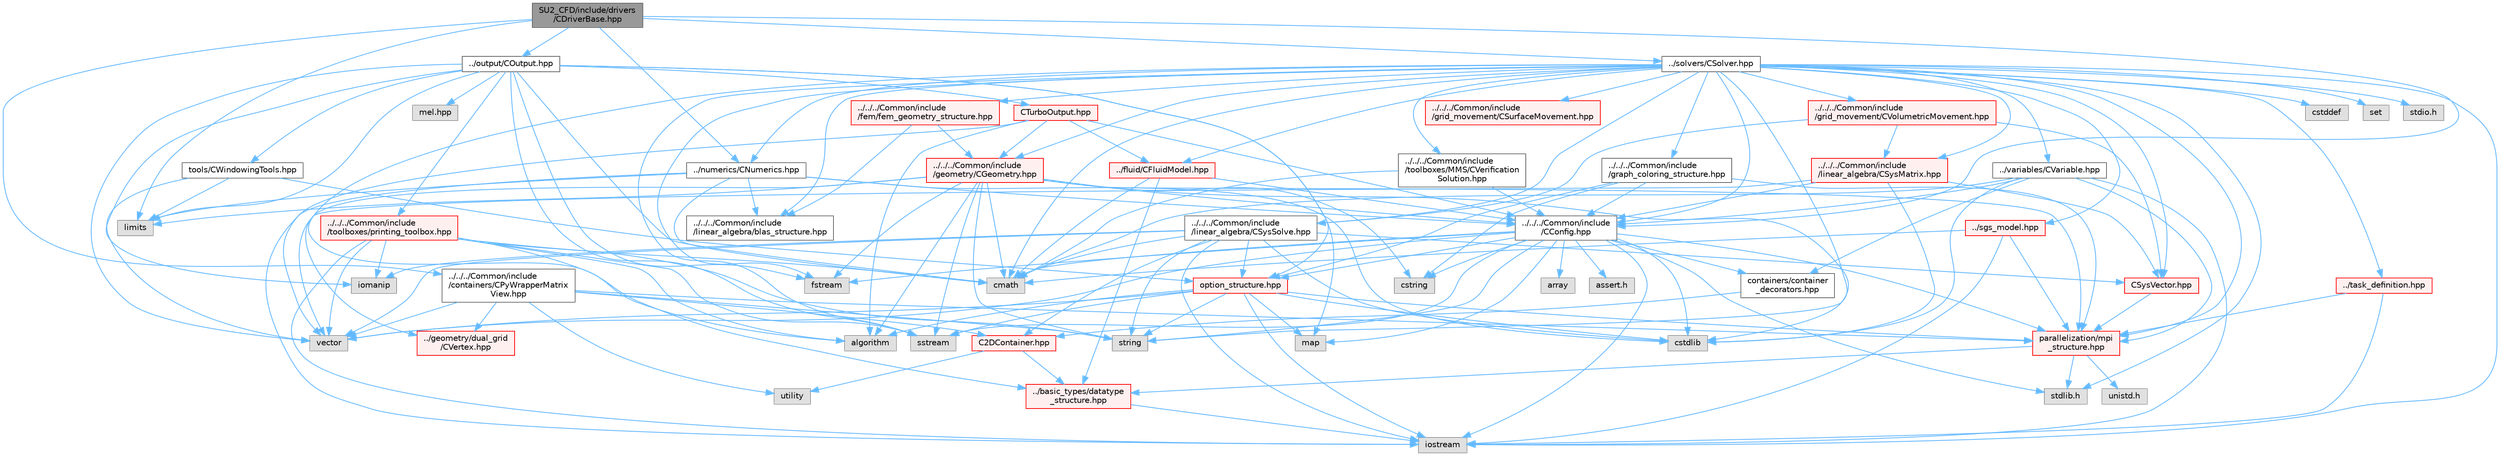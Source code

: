 digraph "SU2_CFD/include/drivers/CDriverBase.hpp"
{
 // LATEX_PDF_SIZE
  bgcolor="transparent";
  edge [fontname=Helvetica,fontsize=10,labelfontname=Helvetica,labelfontsize=10];
  node [fontname=Helvetica,fontsize=10,shape=box,height=0.2,width=0.4];
  Node1 [id="Node000001",label="SU2_CFD/include/drivers\l/CDriverBase.hpp",height=0.2,width=0.4,color="gray40", fillcolor="grey60", style="filled", fontcolor="black",tooltip="Base class for all drivers."];
  Node1 -> Node2 [id="edge1_Node000001_Node000002",color="steelblue1",style="solid",tooltip=" "];
  Node2 [id="Node000002",label="limits",height=0.2,width=0.4,color="grey60", fillcolor="#E0E0E0", style="filled",tooltip=" "];
  Node1 -> Node3 [id="edge2_Node000001_Node000003",color="steelblue1",style="solid",tooltip=" "];
  Node3 [id="Node000003",label="../../../Common/include\l/CConfig.hpp",height=0.2,width=0.4,color="grey40", fillcolor="white", style="filled",URL="$CConfig_8hpp.html",tooltip="All the information about the definition of the physical problem. The subroutines and functions are i..."];
  Node3 -> Node4 [id="edge3_Node000003_Node000004",color="steelblue1",style="solid",tooltip=" "];
  Node4 [id="Node000004",label="parallelization/mpi\l_structure.hpp",height=0.2,width=0.4,color="red", fillcolor="#FFF0F0", style="filled",URL="$mpi__structure_8hpp.html",tooltip="Headers of the mpi interface for generalized datatypes. The subroutines and functions are in the mpi_..."];
  Node4 -> Node5 [id="edge4_Node000004_Node000005",color="steelblue1",style="solid",tooltip=" "];
  Node5 [id="Node000005",label="stdlib.h",height=0.2,width=0.4,color="grey60", fillcolor="#E0E0E0", style="filled",tooltip=" "];
  Node4 -> Node6 [id="edge5_Node000004_Node000006",color="steelblue1",style="solid",tooltip=" "];
  Node6 [id="Node000006",label="../basic_types/datatype\l_structure.hpp",height=0.2,width=0.4,color="red", fillcolor="#FFF0F0", style="filled",URL="$datatype__structure_8hpp.html",tooltip="Headers for generalized datatypes, defines an interface for AD types."];
  Node6 -> Node7 [id="edge6_Node000006_Node000007",color="steelblue1",style="solid",tooltip=" "];
  Node7 [id="Node000007",label="iostream",height=0.2,width=0.4,color="grey60", fillcolor="#E0E0E0", style="filled",tooltip=" "];
  Node4 -> Node16 [id="edge7_Node000004_Node000016",color="steelblue1",style="solid",tooltip=" "];
  Node16 [id="Node000016",label="unistd.h",height=0.2,width=0.4,color="grey60", fillcolor="#E0E0E0", style="filled",tooltip=" "];
  Node3 -> Node7 [id="edge8_Node000003_Node000007",color="steelblue1",style="solid",tooltip=" "];
  Node3 -> Node17 [id="edge9_Node000003_Node000017",color="steelblue1",style="solid",tooltip=" "];
  Node17 [id="Node000017",label="cstdlib",height=0.2,width=0.4,color="grey60", fillcolor="#E0E0E0", style="filled",tooltip=" "];
  Node3 -> Node18 [id="edge10_Node000003_Node000018",color="steelblue1",style="solid",tooltip=" "];
  Node18 [id="Node000018",label="fstream",height=0.2,width=0.4,color="grey60", fillcolor="#E0E0E0", style="filled",tooltip=" "];
  Node3 -> Node19 [id="edge11_Node000003_Node000019",color="steelblue1",style="solid",tooltip=" "];
  Node19 [id="Node000019",label="sstream",height=0.2,width=0.4,color="grey60", fillcolor="#E0E0E0", style="filled",tooltip=" "];
  Node3 -> Node20 [id="edge12_Node000003_Node000020",color="steelblue1",style="solid",tooltip=" "];
  Node20 [id="Node000020",label="string",height=0.2,width=0.4,color="grey60", fillcolor="#E0E0E0", style="filled",tooltip=" "];
  Node3 -> Node21 [id="edge13_Node000003_Node000021",color="steelblue1",style="solid",tooltip=" "];
  Node21 [id="Node000021",label="cstring",height=0.2,width=0.4,color="grey60", fillcolor="#E0E0E0", style="filled",tooltip=" "];
  Node3 -> Node22 [id="edge14_Node000003_Node000022",color="steelblue1",style="solid",tooltip=" "];
  Node22 [id="Node000022",label="vector",height=0.2,width=0.4,color="grey60", fillcolor="#E0E0E0", style="filled",tooltip=" "];
  Node3 -> Node23 [id="edge15_Node000003_Node000023",color="steelblue1",style="solid",tooltip=" "];
  Node23 [id="Node000023",label="array",height=0.2,width=0.4,color="grey60", fillcolor="#E0E0E0", style="filled",tooltip=" "];
  Node3 -> Node5 [id="edge16_Node000003_Node000005",color="steelblue1",style="solid",tooltip=" "];
  Node3 -> Node24 [id="edge17_Node000003_Node000024",color="steelblue1",style="solid",tooltip=" "];
  Node24 [id="Node000024",label="cmath",height=0.2,width=0.4,color="grey60", fillcolor="#E0E0E0", style="filled",tooltip=" "];
  Node3 -> Node25 [id="edge18_Node000003_Node000025",color="steelblue1",style="solid",tooltip=" "];
  Node25 [id="Node000025",label="map",height=0.2,width=0.4,color="grey60", fillcolor="#E0E0E0", style="filled",tooltip=" "];
  Node3 -> Node26 [id="edge19_Node000003_Node000026",color="steelblue1",style="solid",tooltip=" "];
  Node26 [id="Node000026",label="assert.h",height=0.2,width=0.4,color="grey60", fillcolor="#E0E0E0", style="filled",tooltip=" "];
  Node3 -> Node27 [id="edge20_Node000003_Node000027",color="steelblue1",style="solid",tooltip=" "];
  Node27 [id="Node000027",label="option_structure.hpp",height=0.2,width=0.4,color="red", fillcolor="#FFF0F0", style="filled",URL="$option__structure_8hpp.html",tooltip="Defines classes for referencing options for easy input in CConfig."];
  Node27 -> Node4 [id="edge21_Node000027_Node000004",color="steelblue1",style="solid",tooltip=" "];
  Node27 -> Node7 [id="edge22_Node000027_Node000007",color="steelblue1",style="solid",tooltip=" "];
  Node27 -> Node19 [id="edge23_Node000027_Node000019",color="steelblue1",style="solid",tooltip=" "];
  Node27 -> Node20 [id="edge24_Node000027_Node000020",color="steelblue1",style="solid",tooltip=" "];
  Node27 -> Node22 [id="edge25_Node000027_Node000022",color="steelblue1",style="solid",tooltip=" "];
  Node27 -> Node25 [id="edge26_Node000027_Node000025",color="steelblue1",style="solid",tooltip=" "];
  Node27 -> Node17 [id="edge27_Node000027_Node000017",color="steelblue1",style="solid",tooltip=" "];
  Node27 -> Node28 [id="edge28_Node000027_Node000028",color="steelblue1",style="solid",tooltip=" "];
  Node28 [id="Node000028",label="algorithm",height=0.2,width=0.4,color="grey60", fillcolor="#E0E0E0", style="filled",tooltip=" "];
  Node3 -> Node30 [id="edge29_Node000003_Node000030",color="steelblue1",style="solid",tooltip=" "];
  Node30 [id="Node000030",label="containers/container\l_decorators.hpp",height=0.2,width=0.4,color="grey40", fillcolor="white", style="filled",URL="$container__decorators_8hpp.html",tooltip="Collection of small classes that decorate C2DContainer to augment its functionality,..."];
  Node30 -> Node31 [id="edge30_Node000030_Node000031",color="steelblue1",style="solid",tooltip=" "];
  Node31 [id="Node000031",label="C2DContainer.hpp",height=0.2,width=0.4,color="red", fillcolor="#FFF0F0", style="filled",URL="$C2DContainer_8hpp.html",tooltip="A templated vector/matrix object."];
  Node31 -> Node6 [id="edge31_Node000031_Node000006",color="steelblue1",style="solid",tooltip=" "];
  Node31 -> Node39 [id="edge32_Node000031_Node000039",color="steelblue1",style="solid",tooltip=" "];
  Node39 [id="Node000039",label="utility",height=0.2,width=0.4,color="grey60", fillcolor="#E0E0E0", style="filled",tooltip=" "];
  Node1 -> Node40 [id="edge33_Node000001_Node000040",color="steelblue1",style="solid",tooltip=" "];
  Node40 [id="Node000040",label="../../../Common/include\l/containers/CPyWrapperMatrix\lView.hpp",height=0.2,width=0.4,color="grey40", fillcolor="white", style="filled",URL="$CPyWrapperMatrixView_8hpp.html",tooltip="Simple matrix views to use with the python wrapper."];
  Node40 -> Node20 [id="edge34_Node000040_Node000020",color="steelblue1",style="solid",tooltip=" "];
  Node40 -> Node39 [id="edge35_Node000040_Node000039",color="steelblue1",style="solid",tooltip=" "];
  Node40 -> Node22 [id="edge36_Node000040_Node000022",color="steelblue1",style="solid",tooltip=" "];
  Node40 -> Node41 [id="edge37_Node000040_Node000041",color="steelblue1",style="solid",tooltip=" "];
  Node41 [id="Node000041",label="../geometry/dual_grid\l/CVertex.hpp",height=0.2,width=0.4,color="red", fillcolor="#FFF0F0", style="filled",URL="$CVertex_8hpp.html",tooltip="Headers of the main subroutines for doing the complete dual grid structure. The subroutines and funct..."];
  Node40 -> Node4 [id="edge38_Node000040_Node000004",color="steelblue1",style="solid",tooltip=" "];
  Node40 -> Node31 [id="edge39_Node000040_Node000031",color="steelblue1",style="solid",tooltip=" "];
  Node1 -> Node43 [id="edge40_Node000001_Node000043",color="steelblue1",style="solid",tooltip=" "];
  Node43 [id="Node000043",label="../numerics/CNumerics.hpp",height=0.2,width=0.4,color="grey40", fillcolor="white", style="filled",URL="$CNumerics_8hpp.html",tooltip="Declaration of the base numerics class, the implementation is in the CNumerics.cpp file."];
  Node43 -> Node24 [id="edge41_Node000043_Node000024",color="steelblue1",style="solid",tooltip=" "];
  Node43 -> Node7 [id="edge42_Node000043_Node000007",color="steelblue1",style="solid",tooltip=" "];
  Node43 -> Node2 [id="edge43_Node000043_Node000002",color="steelblue1",style="solid",tooltip=" "];
  Node43 -> Node17 [id="edge44_Node000043_Node000017",color="steelblue1",style="solid",tooltip=" "];
  Node43 -> Node3 [id="edge45_Node000043_Node000003",color="steelblue1",style="solid",tooltip=" "];
  Node43 -> Node44 [id="edge46_Node000043_Node000044",color="steelblue1",style="solid",tooltip=" "];
  Node44 [id="Node000044",label="../../../Common/include\l/linear_algebra/blas_structure.hpp",height=0.2,width=0.4,color="grey40", fillcolor="white", style="filled",URL="$blas__structure_8hpp.html",tooltip="Include files and headers of the functions for matrix and vector operations, which are typically foun..."];
  Node1 -> Node45 [id="edge47_Node000001_Node000045",color="steelblue1",style="solid",tooltip=" "];
  Node45 [id="Node000045",label="../output/COutput.hpp",height=0.2,width=0.4,color="grey40", fillcolor="white", style="filled",URL="$COutput_8hpp.html",tooltip="Headers of the output class."];
  Node45 -> Node18 [id="edge48_Node000045_Node000018",color="steelblue1",style="solid",tooltip=" "];
  Node45 -> Node24 [id="edge49_Node000045_Node000024",color="steelblue1",style="solid",tooltip=" "];
  Node45 -> Node25 [id="edge50_Node000045_Node000025",color="steelblue1",style="solid",tooltip=" "];
  Node45 -> Node19 [id="edge51_Node000045_Node000019",color="steelblue1",style="solid",tooltip=" "];
  Node45 -> Node46 [id="edge52_Node000045_Node000046",color="steelblue1",style="solid",tooltip=" "];
  Node46 [id="Node000046",label="iomanip",height=0.2,width=0.4,color="grey60", fillcolor="#E0E0E0", style="filled",tooltip=" "];
  Node45 -> Node2 [id="edge53_Node000045_Node000002",color="steelblue1",style="solid",tooltip=" "];
  Node45 -> Node22 [id="edge54_Node000045_Node000022",color="steelblue1",style="solid",tooltip=" "];
  Node45 -> Node47 [id="edge55_Node000045_Node000047",color="steelblue1",style="solid",tooltip=" "];
  Node47 [id="Node000047",label="../../../Common/include\l/toolboxes/printing_toolbox.hpp",height=0.2,width=0.4,color="red", fillcolor="#FFF0F0", style="filled",URL="$printing__toolbox_8hpp.html",tooltip="Header file for the printing toolbox."];
  Node47 -> Node7 [id="edge56_Node000047_Node000007",color="steelblue1",style="solid",tooltip=" "];
  Node47 -> Node46 [id="edge57_Node000047_Node000046",color="steelblue1",style="solid",tooltip=" "];
  Node47 -> Node22 [id="edge58_Node000047_Node000022",color="steelblue1",style="solid",tooltip=" "];
  Node47 -> Node20 [id="edge59_Node000047_Node000020",color="steelblue1",style="solid",tooltip=" "];
  Node47 -> Node19 [id="edge60_Node000047_Node000019",color="steelblue1",style="solid",tooltip=" "];
  Node47 -> Node24 [id="edge61_Node000047_Node000024",color="steelblue1",style="solid",tooltip=" "];
  Node47 -> Node28 [id="edge62_Node000047_Node000028",color="steelblue1",style="solid",tooltip=" "];
  Node47 -> Node6 [id="edge63_Node000047_Node000006",color="steelblue1",style="solid",tooltip=" "];
  Node45 -> Node48 [id="edge64_Node000045_Node000048",color="steelblue1",style="solid",tooltip=" "];
  Node48 [id="Node000048",label="tools/CWindowingTools.hpp",height=0.2,width=0.4,color="grey40", fillcolor="white", style="filled",URL="$CWindowingTools_8hpp.html",tooltip=" "];
  Node48 -> Node22 [id="edge65_Node000048_Node000022",color="steelblue1",style="solid",tooltip=" "];
  Node48 -> Node2 [id="edge66_Node000048_Node000002",color="steelblue1",style="solid",tooltip=" "];
  Node48 -> Node27 [id="edge67_Node000048_Node000027",color="steelblue1",style="solid",tooltip=" "];
  Node45 -> Node27 [id="edge68_Node000045_Node000027",color="steelblue1",style="solid",tooltip=" "];
  Node45 -> Node49 [id="edge69_Node000045_Node000049",color="steelblue1",style="solid",tooltip=" "];
  Node49 [id="Node000049",label="CTurboOutput.hpp",height=0.2,width=0.4,color="red", fillcolor="#FFF0F0", style="filled",URL="$CTurboOutput_8hpp.html",tooltip="Headers of the Turbomachinery Performance class."];
  Node49 -> Node22 [id="edge70_Node000049_Node000022",color="steelblue1",style="solid",tooltip=" "];
  Node49 -> Node28 [id="edge71_Node000049_Node000028",color="steelblue1",style="solid",tooltip=" "];
  Node49 -> Node53 [id="edge72_Node000049_Node000053",color="steelblue1",style="solid",tooltip=" "];
  Node53 [id="Node000053",label="../../../Common/include\l/geometry/CGeometry.hpp",height=0.2,width=0.4,color="red", fillcolor="#FFF0F0", style="filled",URL="$CGeometry_8hpp.html",tooltip="Headers of the main subroutines for creating the geometrical structure. The subroutines and functions..."];
  Node53 -> Node2 [id="edge73_Node000053_Node000002",color="steelblue1",style="solid",tooltip=" "];
  Node53 -> Node4 [id="edge74_Node000053_Node000004",color="steelblue1",style="solid",tooltip=" "];
  Node53 -> Node20 [id="edge75_Node000053_Node000020",color="steelblue1",style="solid",tooltip=" "];
  Node53 -> Node18 [id="edge76_Node000053_Node000018",color="steelblue1",style="solid",tooltip=" "];
  Node53 -> Node19 [id="edge77_Node000053_Node000019",color="steelblue1",style="solid",tooltip=" "];
  Node53 -> Node24 [id="edge78_Node000053_Node000024",color="steelblue1",style="solid",tooltip=" "];
  Node53 -> Node28 [id="edge79_Node000053_Node000028",color="steelblue1",style="solid",tooltip=" "];
  Node53 -> Node21 [id="edge80_Node000053_Node000021",color="steelblue1",style="solid",tooltip=" "];
  Node53 -> Node17 [id="edge81_Node000053_Node000017",color="steelblue1",style="solid",tooltip=" "];
  Node53 -> Node41 [id="edge82_Node000053_Node000041",color="steelblue1",style="solid",tooltip=" "];
  Node53 -> Node3 [id="edge83_Node000053_Node000003",color="steelblue1",style="solid",tooltip=" "];
  Node49 -> Node3 [id="edge84_Node000049_Node000003",color="steelblue1",style="solid",tooltip=" "];
  Node49 -> Node68 [id="edge85_Node000049_Node000068",color="steelblue1",style="solid",tooltip=" "];
  Node68 [id="Node000068",label="../fluid/CFluidModel.hpp",height=0.2,width=0.4,color="red", fillcolor="#FFF0F0", style="filled",URL="$CFluidModel_8hpp.html",tooltip="Defines the main fluid model class for thermophysical properties."];
  Node68 -> Node24 [id="edge86_Node000068_Node000024",color="steelblue1",style="solid",tooltip=" "];
  Node68 -> Node3 [id="edge87_Node000068_Node000003",color="steelblue1",style="solid",tooltip=" "];
  Node68 -> Node6 [id="edge88_Node000068_Node000006",color="steelblue1",style="solid",tooltip=" "];
  Node45 -> Node72 [id="edge89_Node000045_Node000072",color="steelblue1",style="solid",tooltip=" "];
  Node72 [id="Node000072",label="mel.hpp",height=0.2,width=0.4,color="grey60", fillcolor="#E0E0E0", style="filled",tooltip=" "];
  Node1 -> Node73 [id="edge90_Node000001_Node000073",color="steelblue1",style="solid",tooltip=" "];
  Node73 [id="Node000073",label="../solvers/CSolver.hpp",height=0.2,width=0.4,color="grey40", fillcolor="white", style="filled",URL="$CSolver_8hpp.html",tooltip="Headers of the CSolver class which is inherited by all of the other solvers."];
  Node73 -> Node4 [id="edge91_Node000073_Node000004",color="steelblue1",style="solid",tooltip=" "];
  Node73 -> Node24 [id="edge92_Node000073_Node000024",color="steelblue1",style="solid",tooltip=" "];
  Node73 -> Node14 [id="edge93_Node000073_Node000014",color="steelblue1",style="solid",tooltip=" "];
  Node14 [id="Node000014",label="cstddef",height=0.2,width=0.4,color="grey60", fillcolor="#E0E0E0", style="filled",tooltip=" "];
  Node73 -> Node20 [id="edge94_Node000073_Node000020",color="steelblue1",style="solid",tooltip=" "];
  Node73 -> Node18 [id="edge95_Node000073_Node000018",color="steelblue1",style="solid",tooltip=" "];
  Node73 -> Node19 [id="edge96_Node000073_Node000019",color="steelblue1",style="solid",tooltip=" "];
  Node73 -> Node28 [id="edge97_Node000073_Node000028",color="steelblue1",style="solid",tooltip=" "];
  Node73 -> Node7 [id="edge98_Node000073_Node000007",color="steelblue1",style="solid",tooltip=" "];
  Node73 -> Node59 [id="edge99_Node000073_Node000059",color="steelblue1",style="solid",tooltip=" "];
  Node59 [id="Node000059",label="set",height=0.2,width=0.4,color="grey60", fillcolor="#E0E0E0", style="filled",tooltip=" "];
  Node73 -> Node5 [id="edge100_Node000073_Node000005",color="steelblue1",style="solid",tooltip=" "];
  Node73 -> Node74 [id="edge101_Node000073_Node000074",color="steelblue1",style="solid",tooltip=" "];
  Node74 [id="Node000074",label="stdio.h",height=0.2,width=0.4,color="grey60", fillcolor="#E0E0E0", style="filled",tooltip=" "];
  Node73 -> Node68 [id="edge102_Node000073_Node000068",color="steelblue1",style="solid",tooltip=" "];
  Node73 -> Node75 [id="edge103_Node000073_Node000075",color="steelblue1",style="solid",tooltip=" "];
  Node75 [id="Node000075",label="../task_definition.hpp",height=0.2,width=0.4,color="red", fillcolor="#FFF0F0", style="filled",URL="$task__definition_8hpp.html",tooltip="Header of the task definition class for the SU2 solvers."];
  Node75 -> Node4 [id="edge104_Node000075_Node000004",color="steelblue1",style="solid",tooltip=" "];
  Node75 -> Node7 [id="edge105_Node000075_Node000007",color="steelblue1",style="solid",tooltip=" "];
  Node73 -> Node43 [id="edge106_Node000073_Node000043",color="steelblue1",style="solid",tooltip=" "];
  Node73 -> Node77 [id="edge107_Node000073_Node000077",color="steelblue1",style="solid",tooltip=" "];
  Node77 [id="Node000077",label="../sgs_model.hpp",height=0.2,width=0.4,color="red", fillcolor="#FFF0F0", style="filled",URL="$sgs__model_8hpp.html",tooltip="Headers of the LES subgrid scale models of the SU2 solvers."];
  Node77 -> Node4 [id="edge108_Node000077_Node000004",color="steelblue1",style="solid",tooltip=" "];
  Node77 -> Node7 [id="edge109_Node000077_Node000007",color="steelblue1",style="solid",tooltip=" "];
  Node77 -> Node24 [id="edge110_Node000077_Node000024",color="steelblue1",style="solid",tooltip=" "];
  Node73 -> Node79 [id="edge111_Node000073_Node000079",color="steelblue1",style="solid",tooltip=" "];
  Node79 [id="Node000079",label="../../../Common/include\l/fem/fem_geometry_structure.hpp",height=0.2,width=0.4,color="red", fillcolor="#FFF0F0", style="filled",URL="$fem__geometry__structure_8hpp.html",tooltip="Headers of the main subroutines for creating the geometrical structure for the FEM solver...."];
  Node79 -> Node53 [id="edge112_Node000079_Node000053",color="steelblue1",style="solid",tooltip=" "];
  Node79 -> Node44 [id="edge113_Node000079_Node000044",color="steelblue1",style="solid",tooltip=" "];
  Node73 -> Node53 [id="edge114_Node000073_Node000053",color="steelblue1",style="solid",tooltip=" "];
  Node73 -> Node3 [id="edge115_Node000073_Node000003",color="steelblue1",style="solid",tooltip=" "];
  Node73 -> Node82 [id="edge116_Node000073_Node000082",color="steelblue1",style="solid",tooltip=" "];
  Node82 [id="Node000082",label="../../../Common/include\l/linear_algebra/CSysMatrix.hpp",height=0.2,width=0.4,color="red", fillcolor="#FFF0F0", style="filled",URL="$CSysMatrix_8hpp.html",tooltip="Declaration of the block-sparse matrix class. The implemtation is in CSysMatrix.cpp."];
  Node82 -> Node3 [id="edge117_Node000082_Node000003",color="steelblue1",style="solid",tooltip=" "];
  Node82 -> Node83 [id="edge118_Node000082_Node000083",color="steelblue1",style="solid",tooltip=" "];
  Node83 [id="Node000083",label="CSysVector.hpp",height=0.2,width=0.4,color="red", fillcolor="#FFF0F0", style="filled",URL="$CSysVector_8hpp.html",tooltip="Declararion and inlines of the vector class used in the solution of large, distributed,..."];
  Node83 -> Node4 [id="edge119_Node000083_Node000004",color="steelblue1",style="solid",tooltip=" "];
  Node82 -> Node17 [id="edge120_Node000082_Node000017",color="steelblue1",style="solid",tooltip=" "];
  Node82 -> Node22 [id="edge121_Node000082_Node000022",color="steelblue1",style="solid",tooltip=" "];
  Node73 -> Node83 [id="edge122_Node000073_Node000083",color="steelblue1",style="solid",tooltip=" "];
  Node73 -> Node86 [id="edge123_Node000073_Node000086",color="steelblue1",style="solid",tooltip=" "];
  Node86 [id="Node000086",label="../../../Common/include\l/linear_algebra/CSysSolve.hpp",height=0.2,width=0.4,color="grey40", fillcolor="white", style="filled",URL="$CSysSolve_8hpp.html",tooltip="Headers for the classes related to linear solvers (CG, FGMRES, etc) The subroutines and functions are..."];
  Node86 -> Node31 [id="edge124_Node000086_Node000031",color="steelblue1",style="solid",tooltip=" "];
  Node86 -> Node24 [id="edge125_Node000086_Node000024",color="steelblue1",style="solid",tooltip=" "];
  Node86 -> Node22 [id="edge126_Node000086_Node000022",color="steelblue1",style="solid",tooltip=" "];
  Node86 -> Node7 [id="edge127_Node000086_Node000007",color="steelblue1",style="solid",tooltip=" "];
  Node86 -> Node17 [id="edge128_Node000086_Node000017",color="steelblue1",style="solid",tooltip=" "];
  Node86 -> Node46 [id="edge129_Node000086_Node000046",color="steelblue1",style="solid",tooltip=" "];
  Node86 -> Node20 [id="edge130_Node000086_Node000020",color="steelblue1",style="solid",tooltip=" "];
  Node86 -> Node83 [id="edge131_Node000086_Node000083",color="steelblue1",style="solid",tooltip=" "];
  Node86 -> Node27 [id="edge132_Node000086_Node000027",color="steelblue1",style="solid",tooltip=" "];
  Node73 -> Node87 [id="edge133_Node000073_Node000087",color="steelblue1",style="solid",tooltip=" "];
  Node87 [id="Node000087",label="../../../Common/include\l/grid_movement/CSurfaceMovement.hpp",height=0.2,width=0.4,color="red", fillcolor="#FFF0F0", style="filled",URL="$CSurfaceMovement_8hpp.html",tooltip="Headers of the CSurfaceMovement class."];
  Node73 -> Node91 [id="edge134_Node000073_Node000091",color="steelblue1",style="solid",tooltip=" "];
  Node91 [id="Node000091",label="../../../Common/include\l/grid_movement/CVolumetricMovement.hpp",height=0.2,width=0.4,color="red", fillcolor="#FFF0F0", style="filled",URL="$CVolumetricMovement_8hpp.html",tooltip="Headers of the CVolumetricMovement class."];
  Node91 -> Node82 [id="edge135_Node000091_Node000082",color="steelblue1",style="solid",tooltip=" "];
  Node91 -> Node83 [id="edge136_Node000091_Node000083",color="steelblue1",style="solid",tooltip=" "];
  Node91 -> Node86 [id="edge137_Node000091_Node000086",color="steelblue1",style="solid",tooltip=" "];
  Node73 -> Node44 [id="edge138_Node000073_Node000044",color="steelblue1",style="solid",tooltip=" "];
  Node73 -> Node92 [id="edge139_Node000073_Node000092",color="steelblue1",style="solid",tooltip=" "];
  Node92 [id="Node000092",label="../../../Common/include\l/graph_coloring_structure.hpp",height=0.2,width=0.4,color="grey40", fillcolor="white", style="filled",URL="$graph__coloring__structure_8hpp.html",tooltip="Include files and headers of the functions to carry out a coloring of a given graph...."];
  Node92 -> Node4 [id="edge140_Node000092_Node000004",color="steelblue1",style="solid",tooltip=" "];
  Node92 -> Node27 [id="edge141_Node000092_Node000027",color="steelblue1",style="solid",tooltip=" "];
  Node92 -> Node3 [id="edge142_Node000092_Node000003",color="steelblue1",style="solid",tooltip=" "];
  Node92 -> Node21 [id="edge143_Node000092_Node000021",color="steelblue1",style="solid",tooltip=" "];
  Node73 -> Node93 [id="edge144_Node000073_Node000093",color="steelblue1",style="solid",tooltip=" "];
  Node93 [id="Node000093",label="../../../Common/include\l/toolboxes/MMS/CVerification\lSolution.hpp",height=0.2,width=0.4,color="grey40", fillcolor="white", style="filled",URL="$CVerificationSolution_8hpp.html",tooltip="Header file for the base class CVerificationSolution. The implementations are in the CVerificationSol..."];
  Node93 -> Node24 [id="edge145_Node000093_Node000024",color="steelblue1",style="solid",tooltip=" "];
  Node93 -> Node3 [id="edge146_Node000093_Node000003",color="steelblue1",style="solid",tooltip=" "];
  Node73 -> Node94 [id="edge147_Node000073_Node000094",color="steelblue1",style="solid",tooltip=" "];
  Node94 [id="Node000094",label="../variables/CVariable.hpp",height=0.2,width=0.4,color="grey40", fillcolor="white", style="filled",URL="$CVariable_8hpp.html",tooltip="Declaration and inlines of the parent class for defining problem variables, function definitions in f..."];
  Node94 -> Node4 [id="edge148_Node000094_Node000004",color="steelblue1",style="solid",tooltip=" "];
  Node94 -> Node24 [id="edge149_Node000094_Node000024",color="steelblue1",style="solid",tooltip=" "];
  Node94 -> Node7 [id="edge150_Node000094_Node000007",color="steelblue1",style="solid",tooltip=" "];
  Node94 -> Node17 [id="edge151_Node000094_Node000017",color="steelblue1",style="solid",tooltip=" "];
  Node94 -> Node3 [id="edge152_Node000094_Node000003",color="steelblue1",style="solid",tooltip=" "];
  Node94 -> Node30 [id="edge153_Node000094_Node000030",color="steelblue1",style="solid",tooltip=" "];
}
